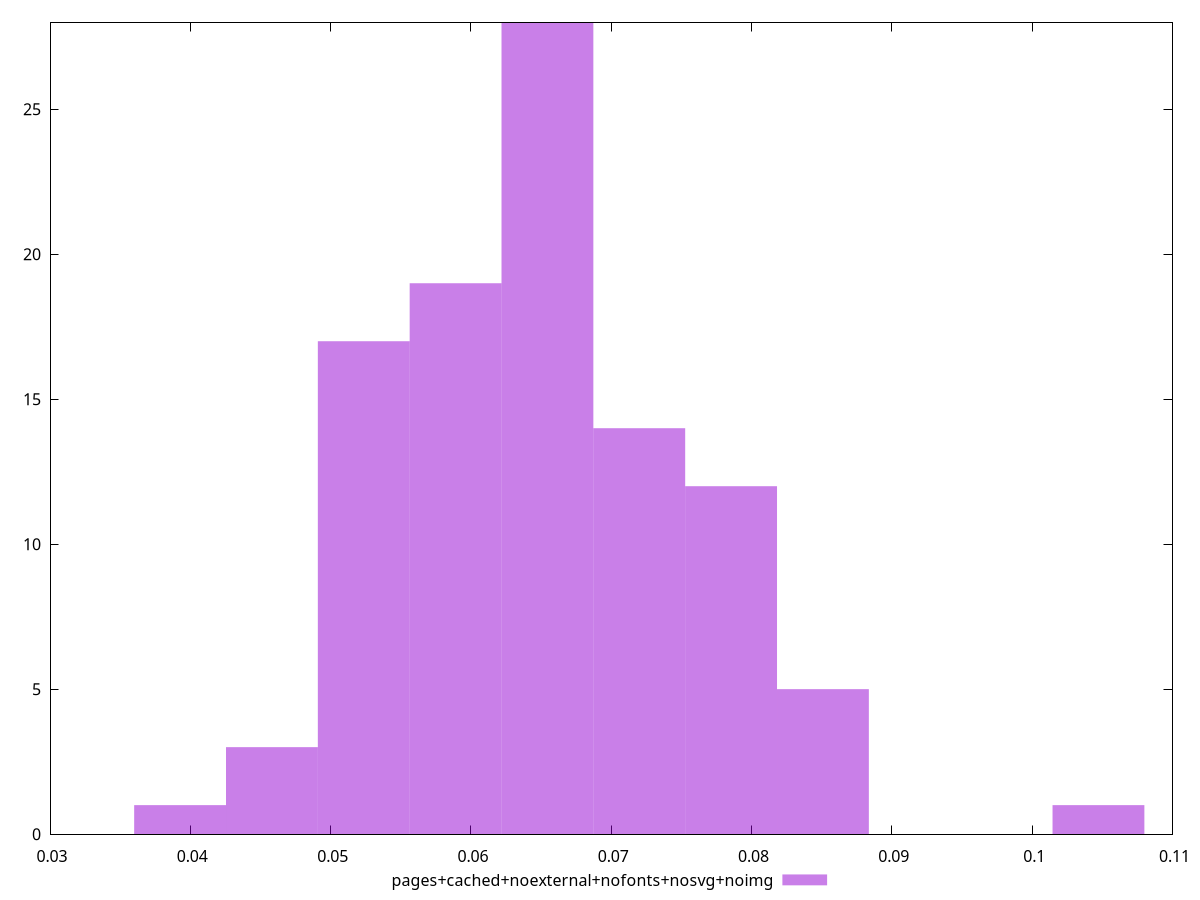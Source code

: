 $_pagesCachedNoexternalNofontsNosvgNoimg <<EOF
0.0850870830327489 5
0.052361281866307015 17
0.06545160233288377 28
0.05890644209959539 19
0.10472256373261403 1
0.04581612163301864 3
0.07199676256617214 14
0.07854192279946053 12
0.03927096139973026 1
EOF
set key outside below
set terminal pngcairo
set output "report_00005_2020-11-02T22-26-11.212Z/network-rtt/pages+cached+noexternal+nofonts+nosvg+noimg//raw_hist.png"
set yrange [0:28]
set boxwidth 0.006545160233288377
set style fill transparent solid 0.5 noborder
plot $_pagesCachedNoexternalNofontsNosvgNoimg title "pages+cached+noexternal+nofonts+nosvg+noimg" with boxes ,